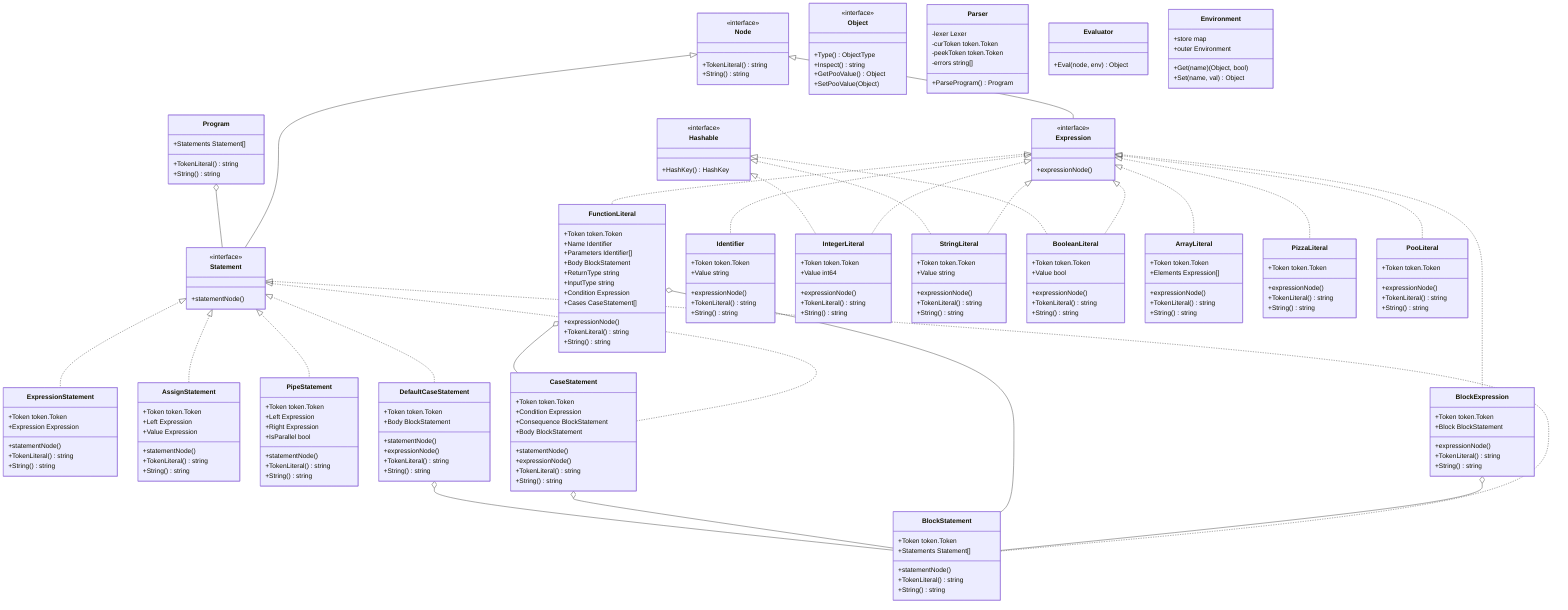 classDiagram
    %% インターフェース定義
    class Node {
        <<interface>>
        +TokenLiteral() string
        +String() string
    }
    
    class Statement {
        <<interface>>
        +statementNode()
    }
    
    class Expression {
        <<interface>>
        +expressionNode()
    }
    
    class Object {
        <<interface>>
        +Type() ObjectType
        +Inspect() string
        +GetPooValue() Object
        +SetPooValue(Object)
    }
    
    class Hashable {
        <<interface>>
        +HashKey() HashKey
    }
    
    %% AST関連のクラス
    class Program {
        +Statements Statement[]
        +TokenLiteral() string
        +String() string
    }
    
    class BlockStatement {
        +Token token.Token
        +Statements Statement[]
        +statementNode()
        +TokenLiteral() string
        +String() string
    }
    
    class ExpressionStatement {
        +Token token.Token
        +Expression Expression
        +statementNode()
        +TokenLiteral() string
        +String() string
    }
    
    class AssignStatement {
        +Token token.Token
        +Left Expression
        +Value Expression
        +statementNode()
        +TokenLiteral() string
        +String() string
    }
    
    class PipeStatement {
        +Token token.Token
        +Left Expression
        +Right Expression
        +IsParallel bool
        +statementNode()
        +TokenLiteral() string
        +String() string
    }
    
    class CaseStatement {
        +Token token.Token
        +Condition Expression
        +Consequence BlockStatement
        +Body BlockStatement
        +statementNode()
        +expressionNode()
        +TokenLiteral() string
        +String() string
    }
    
    class DefaultCaseStatement {
        +Token token.Token
        +Body BlockStatement
        +statementNode()
        +expressionNode()
        +TokenLiteral() string
        +String() string
    }
    
    class BlockExpression {
        +Token token.Token
        +Block BlockStatement
        +expressionNode()
        +TokenLiteral() string
        +String() string
    }
    
    class FunctionLiteral {
        +Token token.Token
        +Name Identifier
        +Parameters Identifier[]
        +Body BlockStatement
        +ReturnType string
        +InputType string
        +Condition Expression
        +Cases CaseStatement[]
        +expressionNode()
        +TokenLiteral() string
        +String() string
    }
    
    %% 式関連のクラス
    class Identifier {
        +Token token.Token
        +Value string
        +expressionNode()
        +TokenLiteral() string
        +String() string
    }
    
    class IntegerLiteral {
        +Token token.Token
        +Value int64
        +expressionNode()
        +TokenLiteral() string
        +String() string
    }
    
    class StringLiteral {
        +Token token.Token
        +Value string
        +expressionNode()
        +TokenLiteral() string
        +String() string
    }
    
    class BooleanLiteral {
        +Token token.Token
        +Value bool
        +expressionNode()
        +TokenLiteral() string
        +String() string
    }
    
    class ArrayLiteral {
        +Token token.Token
        +Elements Expression[]
        +expressionNode()
        +TokenLiteral() string
        +String() string
    }
    
    class PizzaLiteral {
        +Token token.Token
        +expressionNode()
        +TokenLiteral() string
        +String() string
    }
    
    class PooLiteral {
        +Token token.Token
        +expressionNode()
        +TokenLiteral() string
        +String() string
    }
    
    %% 関連性
    Node <|-- Statement
    Node <|-- Expression
    
    Statement <|.. BlockStatement
    Statement <|.. ExpressionStatement
    Statement <|.. AssignStatement
    Statement <|.. PipeStatement
    Statement <|.. CaseStatement
    Statement <|.. DefaultCaseStatement
    
    Expression <|.. BlockExpression
    Expression <|.. FunctionLiteral
    Expression <|.. Identifier
    Expression <|.. IntegerLiteral
    Expression <|.. StringLiteral
    Expression <|.. BooleanLiteral
    Expression <|.. ArrayLiteral
    Expression <|.. PizzaLiteral
    Expression <|.. PooLiteral
    
    Program o-- Statement
    
    BlockExpression o-- BlockStatement
    FunctionLiteral o-- BlockStatement
    FunctionLiteral o-- CaseStatement
    CaseStatement o-- BlockStatement
    DefaultCaseStatement o-- BlockStatement
    
    Hashable <|.. IntegerLiteral
    Hashable <|.. StringLiteral
    Hashable <|.. BooleanLiteral
    
    class Parser {
        -lexer Lexer
        -curToken token.Token
        -peekToken token.Token
        -errors string[]
        +ParseProgram() Program
    }
    
    class Evaluator {
        +Eval(node, env) Object
    }
    
    class Environment {
        +store map
        +outer Environment
        +Get(name) (Object, bool)
        +Set(name, val) Object
    }